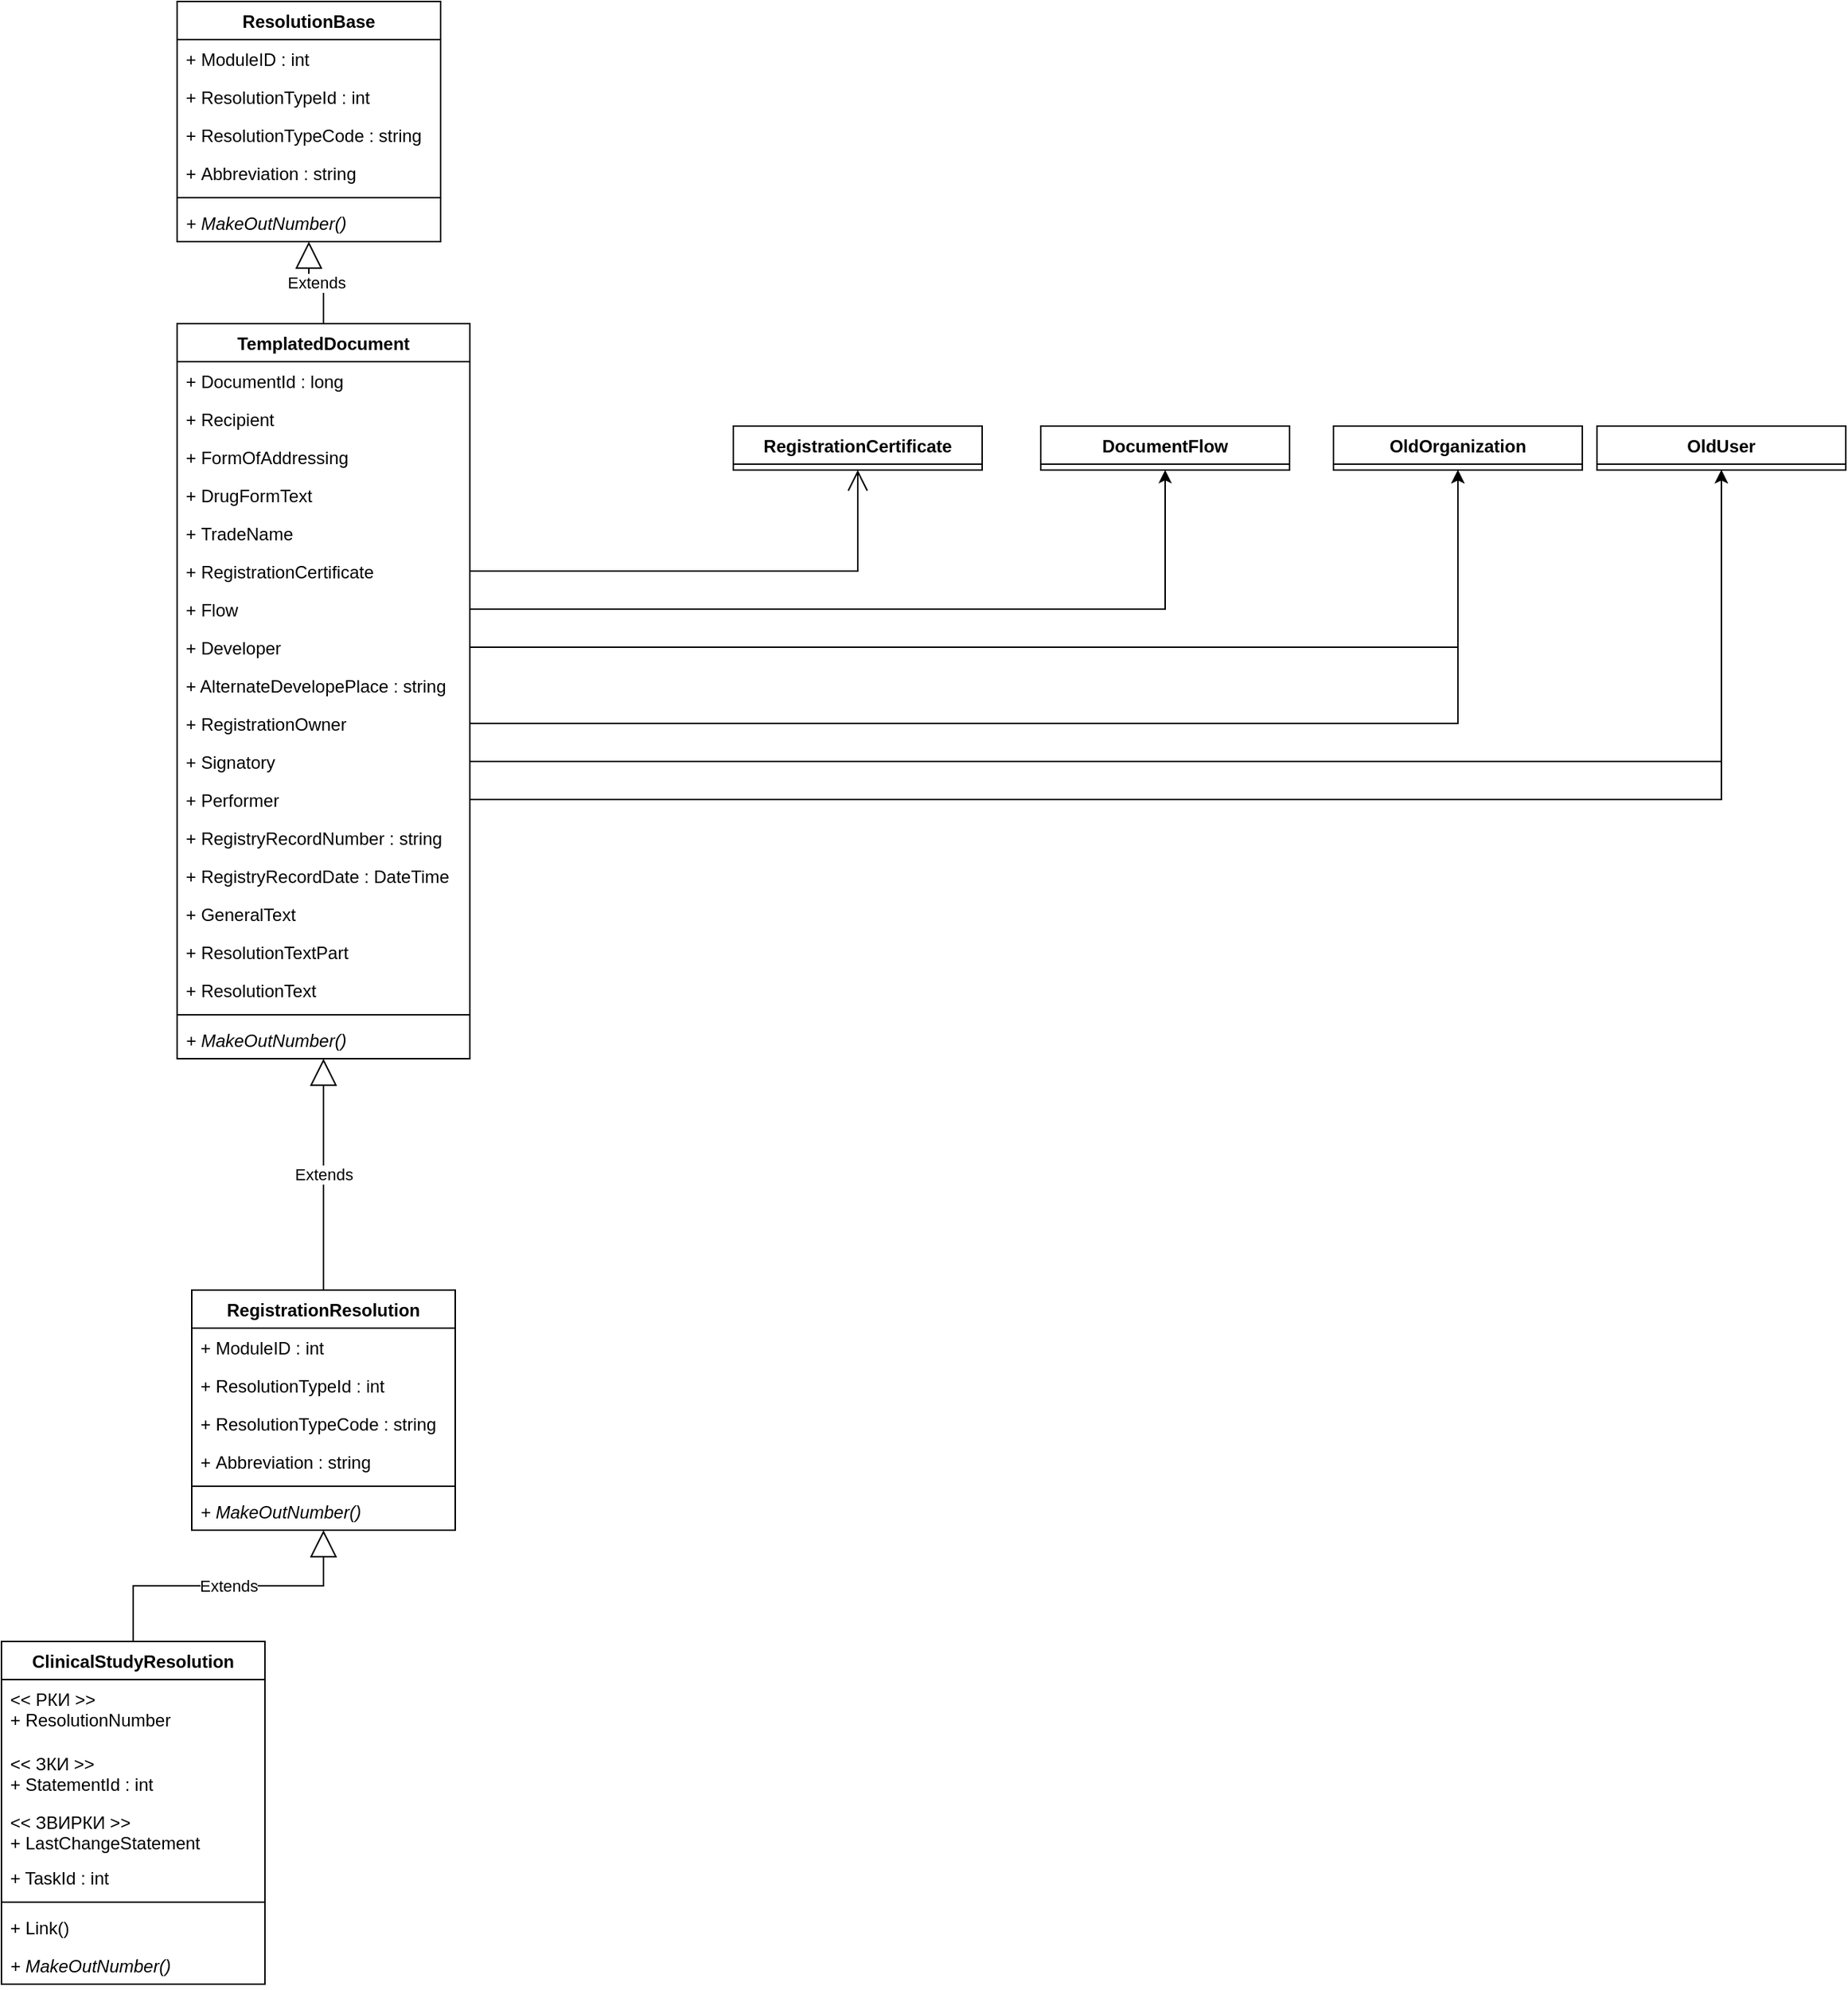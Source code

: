 <mxfile version="20.6.0" type="github">
  <diagram id="jpaH01QrrNPYKbs0xLTw" name="Страница 1">
    <mxGraphModel dx="1233" dy="1970" grid="1" gridSize="10" guides="1" tooltips="1" connect="1" arrows="1" fold="1" page="1" pageScale="1" pageWidth="827" pageHeight="1169" math="0" shadow="0">
      <root>
        <mxCell id="0" />
        <mxCell id="1" parent="0" />
        <mxCell id="X-IGHEl8Y6HBOu0wFlwu-5" value="RegistrationResolution" style="swimlane;fontStyle=1;align=center;verticalAlign=top;childLayout=stackLayout;horizontal=1;startSize=26;horizontalStack=0;resizeParent=1;resizeParentMax=0;resizeLast=0;collapsible=1;marginBottom=0;" vertex="1" parent="1">
          <mxGeometry x="350" y="400" width="180" height="164" as="geometry" />
        </mxCell>
        <mxCell id="X-IGHEl8Y6HBOu0wFlwu-6" value="+ ModuleID : int" style="text;strokeColor=none;fillColor=none;align=left;verticalAlign=top;spacingLeft=4;spacingRight=4;overflow=hidden;rotatable=0;points=[[0,0.5],[1,0.5]];portConstraint=eastwest;" vertex="1" parent="X-IGHEl8Y6HBOu0wFlwu-5">
          <mxGeometry y="26" width="180" height="26" as="geometry" />
        </mxCell>
        <mxCell id="X-IGHEl8Y6HBOu0wFlwu-11" value="+ ResolutionTypeId : int" style="text;strokeColor=none;fillColor=none;align=left;verticalAlign=top;spacingLeft=4;spacingRight=4;overflow=hidden;rotatable=0;points=[[0,0.5],[1,0.5]];portConstraint=eastwest;" vertex="1" parent="X-IGHEl8Y6HBOu0wFlwu-5">
          <mxGeometry y="52" width="180" height="26" as="geometry" />
        </mxCell>
        <mxCell id="X-IGHEl8Y6HBOu0wFlwu-9" value="+ ResolutionTypeCode : string" style="text;strokeColor=none;fillColor=none;align=left;verticalAlign=top;spacingLeft=4;spacingRight=4;overflow=hidden;rotatable=0;points=[[0,0.5],[1,0.5]];portConstraint=eastwest;" vertex="1" parent="X-IGHEl8Y6HBOu0wFlwu-5">
          <mxGeometry y="78" width="180" height="26" as="geometry" />
        </mxCell>
        <mxCell id="X-IGHEl8Y6HBOu0wFlwu-20" value="+ Abbreviation : string" style="text;strokeColor=none;fillColor=none;align=left;verticalAlign=top;spacingLeft=4;spacingRight=4;overflow=hidden;rotatable=0;points=[[0,0.5],[1,0.5]];portConstraint=eastwest;" vertex="1" parent="X-IGHEl8Y6HBOu0wFlwu-5">
          <mxGeometry y="104" width="180" height="26" as="geometry" />
        </mxCell>
        <mxCell id="X-IGHEl8Y6HBOu0wFlwu-7" value="" style="line;strokeWidth=1;fillColor=none;align=left;verticalAlign=middle;spacingTop=-1;spacingLeft=3;spacingRight=3;rotatable=0;labelPosition=right;points=[];portConstraint=eastwest;strokeColor=inherit;" vertex="1" parent="X-IGHEl8Y6HBOu0wFlwu-5">
          <mxGeometry y="130" width="180" height="8" as="geometry" />
        </mxCell>
        <mxCell id="X-IGHEl8Y6HBOu0wFlwu-8" value="+ MakeOutNumber()" style="text;strokeColor=none;fillColor=none;align=left;verticalAlign=top;spacingLeft=4;spacingRight=4;overflow=hidden;rotatable=0;points=[[0,0.5],[1,0.5]];portConstraint=eastwest;fontStyle=2" vertex="1" parent="X-IGHEl8Y6HBOu0wFlwu-5">
          <mxGeometry y="138" width="180" height="26" as="geometry" />
        </mxCell>
        <mxCell id="X-IGHEl8Y6HBOu0wFlwu-13" value="ClinicalStudyResolution" style="swimlane;fontStyle=1;align=center;verticalAlign=top;childLayout=stackLayout;horizontal=1;startSize=26;horizontalStack=0;resizeParent=1;resizeParentMax=0;resizeLast=0;collapsible=1;marginBottom=0;" vertex="1" parent="1">
          <mxGeometry x="220" y="640" width="180" height="234" as="geometry" />
        </mxCell>
        <mxCell id="X-IGHEl8Y6HBOu0wFlwu-14" value="&lt;&lt; РКИ &gt;&gt;&#xa;+ ResolutionNumber" style="text;strokeColor=none;fillColor=none;align=left;verticalAlign=top;spacingLeft=4;spacingRight=4;overflow=hidden;rotatable=0;points=[[0,0.5],[1,0.5]];portConstraint=eastwest;" vertex="1" parent="X-IGHEl8Y6HBOu0wFlwu-13">
          <mxGeometry y="26" width="180" height="44" as="geometry" />
        </mxCell>
        <mxCell id="X-IGHEl8Y6HBOu0wFlwu-12" value="&lt;&lt; ЗКИ &gt;&gt;&#xa;+ StatementId : int" style="text;strokeColor=none;fillColor=none;align=left;verticalAlign=top;spacingLeft=4;spacingRight=4;overflow=hidden;rotatable=0;points=[[0,0.5],[1,0.5]];portConstraint=eastwest;" vertex="1" parent="X-IGHEl8Y6HBOu0wFlwu-13">
          <mxGeometry y="70" width="180" height="40" as="geometry" />
        </mxCell>
        <mxCell id="X-IGHEl8Y6HBOu0wFlwu-10" value="&lt;&lt; ЗВИРКИ &gt;&gt;&#xa;+ LastChangeStatement" style="text;strokeColor=none;fillColor=none;align=left;verticalAlign=top;spacingLeft=4;spacingRight=4;overflow=hidden;rotatable=0;points=[[0,0.5],[1,0.5]];portConstraint=eastwest;" vertex="1" parent="X-IGHEl8Y6HBOu0wFlwu-13">
          <mxGeometry y="110" width="180" height="38" as="geometry" />
        </mxCell>
        <mxCell id="X-IGHEl8Y6HBOu0wFlwu-15" value="+ TaskId : int" style="text;strokeColor=none;fillColor=none;align=left;verticalAlign=top;spacingLeft=4;spacingRight=4;overflow=hidden;rotatable=0;points=[[0,0.5],[1,0.5]];portConstraint=eastwest;" vertex="1" parent="X-IGHEl8Y6HBOu0wFlwu-13">
          <mxGeometry y="148" width="180" height="26" as="geometry" />
        </mxCell>
        <mxCell id="X-IGHEl8Y6HBOu0wFlwu-17" value="" style="line;strokeWidth=1;fillColor=none;align=left;verticalAlign=middle;spacingTop=-1;spacingLeft=3;spacingRight=3;rotatable=0;labelPosition=right;points=[];portConstraint=eastwest;strokeColor=inherit;" vertex="1" parent="X-IGHEl8Y6HBOu0wFlwu-13">
          <mxGeometry y="174" width="180" height="8" as="geometry" />
        </mxCell>
        <mxCell id="X-IGHEl8Y6HBOu0wFlwu-18" value="+ Link()" style="text;strokeColor=none;fillColor=none;align=left;verticalAlign=top;spacingLeft=4;spacingRight=4;overflow=hidden;rotatable=0;points=[[0,0.5],[1,0.5]];portConstraint=eastwest;" vertex="1" parent="X-IGHEl8Y6HBOu0wFlwu-13">
          <mxGeometry y="182" width="180" height="26" as="geometry" />
        </mxCell>
        <mxCell id="X-IGHEl8Y6HBOu0wFlwu-16" value="+ MakeOutNumber()" style="text;strokeColor=none;fillColor=none;align=left;verticalAlign=top;spacingLeft=4;spacingRight=4;overflow=hidden;rotatable=0;points=[[0,0.5],[1,0.5]];portConstraint=eastwest;fontStyle=2" vertex="1" parent="X-IGHEl8Y6HBOu0wFlwu-13">
          <mxGeometry y="208" width="180" height="26" as="geometry" />
        </mxCell>
        <mxCell id="X-IGHEl8Y6HBOu0wFlwu-19" value="Extends" style="endArrow=block;endSize=16;endFill=0;html=1;rounded=0;fontSize=11;edgeStyle=orthogonalEdgeStyle;" edge="1" parent="1" source="X-IGHEl8Y6HBOu0wFlwu-13" target="X-IGHEl8Y6HBOu0wFlwu-5">
          <mxGeometry width="160" relative="1" as="geometry">
            <mxPoint x="240" y="610" as="sourcePoint" />
            <mxPoint x="400" y="610" as="targetPoint" />
          </mxGeometry>
        </mxCell>
        <mxCell id="X-IGHEl8Y6HBOu0wFlwu-21" value="TemplatedDocument" style="swimlane;fontStyle=1;align=center;verticalAlign=top;childLayout=stackLayout;horizontal=1;startSize=26;horizontalStack=0;resizeParent=1;resizeParentMax=0;resizeLast=0;collapsible=1;marginBottom=0;" vertex="1" parent="1">
          <mxGeometry x="340" y="-260" width="200" height="502" as="geometry" />
        </mxCell>
        <mxCell id="X-IGHEl8Y6HBOu0wFlwu-22" value="+ DocumentId : long" style="text;strokeColor=none;fillColor=none;align=left;verticalAlign=top;spacingLeft=4;spacingRight=4;overflow=hidden;rotatable=0;points=[[0,0.5],[1,0.5]];portConstraint=eastwest;" vertex="1" parent="X-IGHEl8Y6HBOu0wFlwu-21">
          <mxGeometry y="26" width="200" height="26" as="geometry" />
        </mxCell>
        <mxCell id="X-IGHEl8Y6HBOu0wFlwu-23" value="+ Recipient" style="text;strokeColor=none;fillColor=none;align=left;verticalAlign=top;spacingLeft=4;spacingRight=4;overflow=hidden;rotatable=0;points=[[0,0.5],[1,0.5]];portConstraint=eastwest;" vertex="1" parent="X-IGHEl8Y6HBOu0wFlwu-21">
          <mxGeometry y="52" width="200" height="26" as="geometry" />
        </mxCell>
        <mxCell id="X-IGHEl8Y6HBOu0wFlwu-24" value="+ FormOfAddressing" style="text;strokeColor=none;fillColor=none;align=left;verticalAlign=top;spacingLeft=4;spacingRight=4;overflow=hidden;rotatable=0;points=[[0,0.5],[1,0.5]];portConstraint=eastwest;" vertex="1" parent="X-IGHEl8Y6HBOu0wFlwu-21">
          <mxGeometry y="78" width="200" height="26" as="geometry" />
        </mxCell>
        <mxCell id="X-IGHEl8Y6HBOu0wFlwu-25" value="+ DrugFormText" style="text;strokeColor=none;fillColor=none;align=left;verticalAlign=top;spacingLeft=4;spacingRight=4;overflow=hidden;rotatable=0;points=[[0,0.5],[1,0.5]];portConstraint=eastwest;" vertex="1" parent="X-IGHEl8Y6HBOu0wFlwu-21">
          <mxGeometry y="104" width="200" height="26" as="geometry" />
        </mxCell>
        <mxCell id="X-IGHEl8Y6HBOu0wFlwu-38" value="+ TradeName" style="text;strokeColor=none;fillColor=none;align=left;verticalAlign=top;spacingLeft=4;spacingRight=4;overflow=hidden;rotatable=0;points=[[0,0.5],[1,0.5]];portConstraint=eastwest;" vertex="1" parent="X-IGHEl8Y6HBOu0wFlwu-21">
          <mxGeometry y="130" width="200" height="26" as="geometry" />
        </mxCell>
        <mxCell id="X-IGHEl8Y6HBOu0wFlwu-39" value="+ RegistrationCertificate" style="text;strokeColor=none;fillColor=none;align=left;verticalAlign=top;spacingLeft=4;spacingRight=4;overflow=hidden;rotatable=0;points=[[0,0.5],[1,0.5]];portConstraint=eastwest;" vertex="1" parent="X-IGHEl8Y6HBOu0wFlwu-21">
          <mxGeometry y="156" width="200" height="26" as="geometry" />
        </mxCell>
        <mxCell id="X-IGHEl8Y6HBOu0wFlwu-50" value="+ Flow" style="text;strokeColor=none;fillColor=none;align=left;verticalAlign=top;spacingLeft=4;spacingRight=4;overflow=hidden;rotatable=0;points=[[0,0.5],[1,0.5]];portConstraint=eastwest;" vertex="1" parent="X-IGHEl8Y6HBOu0wFlwu-21">
          <mxGeometry y="182" width="200" height="26" as="geometry" />
        </mxCell>
        <mxCell id="X-IGHEl8Y6HBOu0wFlwu-56" value="+ Developer" style="text;strokeColor=none;fillColor=none;align=left;verticalAlign=top;spacingLeft=4;spacingRight=4;overflow=hidden;rotatable=0;points=[[0,0.5],[1,0.5]];portConstraint=eastwest;" vertex="1" parent="X-IGHEl8Y6HBOu0wFlwu-21">
          <mxGeometry y="208" width="200" height="26" as="geometry" />
        </mxCell>
        <mxCell id="X-IGHEl8Y6HBOu0wFlwu-62" value="+ AlternateDevelopePlace : string" style="text;strokeColor=none;fillColor=none;align=left;verticalAlign=top;spacingLeft=4;spacingRight=4;overflow=hidden;rotatable=0;points=[[0,0.5],[1,0.5]];portConstraint=eastwest;" vertex="1" parent="X-IGHEl8Y6HBOu0wFlwu-21">
          <mxGeometry y="234" width="200" height="26" as="geometry" />
        </mxCell>
        <mxCell id="X-IGHEl8Y6HBOu0wFlwu-65" value="+ RegistrationOwner" style="text;strokeColor=none;fillColor=none;align=left;verticalAlign=top;spacingLeft=4;spacingRight=4;overflow=hidden;rotatable=0;points=[[0,0.5],[1,0.5]];portConstraint=eastwest;" vertex="1" parent="X-IGHEl8Y6HBOu0wFlwu-21">
          <mxGeometry y="260" width="200" height="26" as="geometry" />
        </mxCell>
        <mxCell id="X-IGHEl8Y6HBOu0wFlwu-63" value="+ Signatory" style="text;strokeColor=none;fillColor=none;align=left;verticalAlign=top;spacingLeft=4;spacingRight=4;overflow=hidden;rotatable=0;points=[[0,0.5],[1,0.5]];portConstraint=eastwest;" vertex="1" parent="X-IGHEl8Y6HBOu0wFlwu-21">
          <mxGeometry y="286" width="200" height="26" as="geometry" />
        </mxCell>
        <mxCell id="X-IGHEl8Y6HBOu0wFlwu-71" value="+ Performer" style="text;strokeColor=none;fillColor=none;align=left;verticalAlign=top;spacingLeft=4;spacingRight=4;overflow=hidden;rotatable=0;points=[[0,0.5],[1,0.5]];portConstraint=eastwest;" vertex="1" parent="X-IGHEl8Y6HBOu0wFlwu-21">
          <mxGeometry y="312" width="200" height="26" as="geometry" />
        </mxCell>
        <mxCell id="X-IGHEl8Y6HBOu0wFlwu-73" value="+ RegistryRecordNumber : string" style="text;strokeColor=none;fillColor=none;align=left;verticalAlign=top;spacingLeft=4;spacingRight=4;overflow=hidden;rotatable=0;points=[[0,0.5],[1,0.5]];portConstraint=eastwest;" vertex="1" parent="X-IGHEl8Y6HBOu0wFlwu-21">
          <mxGeometry y="338" width="200" height="26" as="geometry" />
        </mxCell>
        <mxCell id="X-IGHEl8Y6HBOu0wFlwu-74" value="+ RegistryRecordDate : DateTime" style="text;strokeColor=none;fillColor=none;align=left;verticalAlign=top;spacingLeft=4;spacingRight=4;overflow=hidden;rotatable=0;points=[[0,0.5],[1,0.5]];portConstraint=eastwest;" vertex="1" parent="X-IGHEl8Y6HBOu0wFlwu-21">
          <mxGeometry y="364" width="200" height="26" as="geometry" />
        </mxCell>
        <mxCell id="X-IGHEl8Y6HBOu0wFlwu-75" value="+ GeneralText" style="text;strokeColor=none;fillColor=none;align=left;verticalAlign=top;spacingLeft=4;spacingRight=4;overflow=hidden;rotatable=0;points=[[0,0.5],[1,0.5]];portConstraint=eastwest;" vertex="1" parent="X-IGHEl8Y6HBOu0wFlwu-21">
          <mxGeometry y="390" width="200" height="26" as="geometry" />
        </mxCell>
        <mxCell id="X-IGHEl8Y6HBOu0wFlwu-76" value="+ ResolutionTextPart" style="text;strokeColor=none;fillColor=none;align=left;verticalAlign=top;spacingLeft=4;spacingRight=4;overflow=hidden;rotatable=0;points=[[0,0.5],[1,0.5]];portConstraint=eastwest;" vertex="1" parent="X-IGHEl8Y6HBOu0wFlwu-21">
          <mxGeometry y="416" width="200" height="26" as="geometry" />
        </mxCell>
        <mxCell id="X-IGHEl8Y6HBOu0wFlwu-77" value="+ ResolutionText" style="text;strokeColor=none;fillColor=none;align=left;verticalAlign=top;spacingLeft=4;spacingRight=4;overflow=hidden;rotatable=0;points=[[0,0.5],[1,0.5]];portConstraint=eastwest;" vertex="1" parent="X-IGHEl8Y6HBOu0wFlwu-21">
          <mxGeometry y="442" width="200" height="26" as="geometry" />
        </mxCell>
        <mxCell id="X-IGHEl8Y6HBOu0wFlwu-26" value="" style="line;strokeWidth=1;fillColor=none;align=left;verticalAlign=middle;spacingTop=-1;spacingLeft=3;spacingRight=3;rotatable=0;labelPosition=right;points=[];portConstraint=eastwest;strokeColor=inherit;" vertex="1" parent="X-IGHEl8Y6HBOu0wFlwu-21">
          <mxGeometry y="468" width="200" height="8" as="geometry" />
        </mxCell>
        <mxCell id="X-IGHEl8Y6HBOu0wFlwu-27" value="+ MakeOutNumber()" style="text;strokeColor=none;fillColor=none;align=left;verticalAlign=top;spacingLeft=4;spacingRight=4;overflow=hidden;rotatable=0;points=[[0,0.5],[1,0.5]];portConstraint=eastwest;fontStyle=2" vertex="1" parent="X-IGHEl8Y6HBOu0wFlwu-21">
          <mxGeometry y="476" width="200" height="26" as="geometry" />
        </mxCell>
        <mxCell id="X-IGHEl8Y6HBOu0wFlwu-28" value="Extends" style="endArrow=block;endSize=16;endFill=0;html=1;rounded=0;fontSize=11;edgeStyle=orthogonalEdgeStyle;" edge="1" parent="1" source="X-IGHEl8Y6HBOu0wFlwu-5" target="X-IGHEl8Y6HBOu0wFlwu-21">
          <mxGeometry width="160" relative="1" as="geometry">
            <mxPoint x="320" y="650" as="sourcePoint" />
            <mxPoint x="430" y="544" as="targetPoint" />
          </mxGeometry>
        </mxCell>
        <mxCell id="X-IGHEl8Y6HBOu0wFlwu-29" value="ResolutionBase" style="swimlane;fontStyle=1;align=center;verticalAlign=top;childLayout=stackLayout;horizontal=1;startSize=26;horizontalStack=0;resizeParent=1;resizeParentMax=0;resizeLast=0;collapsible=1;marginBottom=0;" vertex="1" parent="1">
          <mxGeometry x="340" y="-480" width="180" height="164" as="geometry" />
        </mxCell>
        <mxCell id="X-IGHEl8Y6HBOu0wFlwu-30" value="+ ModuleID : int" style="text;strokeColor=none;fillColor=none;align=left;verticalAlign=top;spacingLeft=4;spacingRight=4;overflow=hidden;rotatable=0;points=[[0,0.5],[1,0.5]];portConstraint=eastwest;" vertex="1" parent="X-IGHEl8Y6HBOu0wFlwu-29">
          <mxGeometry y="26" width="180" height="26" as="geometry" />
        </mxCell>
        <mxCell id="X-IGHEl8Y6HBOu0wFlwu-31" value="+ ResolutionTypeId : int" style="text;strokeColor=none;fillColor=none;align=left;verticalAlign=top;spacingLeft=4;spacingRight=4;overflow=hidden;rotatable=0;points=[[0,0.5],[1,0.5]];portConstraint=eastwest;" vertex="1" parent="X-IGHEl8Y6HBOu0wFlwu-29">
          <mxGeometry y="52" width="180" height="26" as="geometry" />
        </mxCell>
        <mxCell id="X-IGHEl8Y6HBOu0wFlwu-32" value="+ ResolutionTypeCode : string" style="text;strokeColor=none;fillColor=none;align=left;verticalAlign=top;spacingLeft=4;spacingRight=4;overflow=hidden;rotatable=0;points=[[0,0.5],[1,0.5]];portConstraint=eastwest;" vertex="1" parent="X-IGHEl8Y6HBOu0wFlwu-29">
          <mxGeometry y="78" width="180" height="26" as="geometry" />
        </mxCell>
        <mxCell id="X-IGHEl8Y6HBOu0wFlwu-33" value="+ Abbreviation : string" style="text;strokeColor=none;fillColor=none;align=left;verticalAlign=top;spacingLeft=4;spacingRight=4;overflow=hidden;rotatable=0;points=[[0,0.5],[1,0.5]];portConstraint=eastwest;" vertex="1" parent="X-IGHEl8Y6HBOu0wFlwu-29">
          <mxGeometry y="104" width="180" height="26" as="geometry" />
        </mxCell>
        <mxCell id="X-IGHEl8Y6HBOu0wFlwu-34" value="" style="line;strokeWidth=1;fillColor=none;align=left;verticalAlign=middle;spacingTop=-1;spacingLeft=3;spacingRight=3;rotatable=0;labelPosition=right;points=[];portConstraint=eastwest;strokeColor=inherit;" vertex="1" parent="X-IGHEl8Y6HBOu0wFlwu-29">
          <mxGeometry y="130" width="180" height="8" as="geometry" />
        </mxCell>
        <mxCell id="X-IGHEl8Y6HBOu0wFlwu-35" value="+ MakeOutNumber()" style="text;strokeColor=none;fillColor=none;align=left;verticalAlign=top;spacingLeft=4;spacingRight=4;overflow=hidden;rotatable=0;points=[[0,0.5],[1,0.5]];portConstraint=eastwest;fontStyle=2" vertex="1" parent="X-IGHEl8Y6HBOu0wFlwu-29">
          <mxGeometry y="138" width="180" height="26" as="geometry" />
        </mxCell>
        <mxCell id="X-IGHEl8Y6HBOu0wFlwu-36" value="Extends" style="endArrow=block;endSize=16;endFill=0;html=1;rounded=0;fontSize=11;edgeStyle=orthogonalEdgeStyle;" edge="1" parent="1" source="X-IGHEl8Y6HBOu0wFlwu-21" target="X-IGHEl8Y6HBOu0wFlwu-29">
          <mxGeometry width="160" relative="1" as="geometry">
            <mxPoint x="430" y="380" as="sourcePoint" />
            <mxPoint x="430" y="274" as="targetPoint" />
          </mxGeometry>
        </mxCell>
        <mxCell id="X-IGHEl8Y6HBOu0wFlwu-40" value="RegistrationCertificate" style="swimlane;fontStyle=1;align=center;verticalAlign=top;childLayout=stackLayout;horizontal=1;startSize=26;horizontalStack=0;resizeParent=1;resizeParentMax=0;resizeLast=0;collapsible=1;marginBottom=0;" vertex="1" collapsed="1" parent="1">
          <mxGeometry x="720" y="-190" width="170" height="30" as="geometry">
            <mxRectangle x="647" y="70" width="180" height="86" as="alternateBounds" />
          </mxGeometry>
        </mxCell>
        <mxCell id="X-IGHEl8Y6HBOu0wFlwu-46" value="+ " style="text;strokeColor=none;fillColor=none;align=left;verticalAlign=top;spacingLeft=4;spacingRight=4;overflow=hidden;rotatable=0;points=[[0,0.5],[1,0.5]];portConstraint=eastwest;" vertex="1" parent="X-IGHEl8Y6HBOu0wFlwu-40">
          <mxGeometry y="26" width="180" height="26" as="geometry" />
        </mxCell>
        <mxCell id="X-IGHEl8Y6HBOu0wFlwu-47" value="" style="line;strokeWidth=1;fillColor=none;align=left;verticalAlign=middle;spacingTop=-1;spacingLeft=3;spacingRight=3;rotatable=0;labelPosition=right;points=[];portConstraint=eastwest;strokeColor=inherit;" vertex="1" parent="X-IGHEl8Y6HBOu0wFlwu-40">
          <mxGeometry y="52" width="180" height="8" as="geometry" />
        </mxCell>
        <mxCell id="X-IGHEl8Y6HBOu0wFlwu-48" value="+ " style="text;strokeColor=none;fillColor=none;align=left;verticalAlign=top;spacingLeft=4;spacingRight=4;overflow=hidden;rotatable=0;points=[[0,0.5],[1,0.5]];portConstraint=eastwest;fontStyle=2" vertex="1" parent="X-IGHEl8Y6HBOu0wFlwu-40">
          <mxGeometry y="60" width="180" height="26" as="geometry" />
        </mxCell>
        <mxCell id="X-IGHEl8Y6HBOu0wFlwu-49" value="" style="endArrow=open;endFill=1;endSize=12;html=1;rounded=0;fontSize=11;edgeStyle=orthogonalEdgeStyle;" edge="1" parent="1" source="X-IGHEl8Y6HBOu0wFlwu-39" target="X-IGHEl8Y6HBOu0wFlwu-40">
          <mxGeometry width="160" relative="1" as="geometry">
            <mxPoint x="240" y="160" as="sourcePoint" />
            <mxPoint x="400" y="160" as="targetPoint" />
          </mxGeometry>
        </mxCell>
        <mxCell id="X-IGHEl8Y6HBOu0wFlwu-51" value="DocumentFlow" style="swimlane;fontStyle=1;align=center;verticalAlign=top;childLayout=stackLayout;horizontal=1;startSize=26;horizontalStack=0;resizeParent=1;resizeParentMax=0;resizeLast=0;collapsible=1;marginBottom=0;" vertex="1" collapsed="1" parent="1">
          <mxGeometry x="930" y="-190" width="170" height="30" as="geometry">
            <mxRectangle x="647" y="70" width="180" height="86" as="alternateBounds" />
          </mxGeometry>
        </mxCell>
        <mxCell id="X-IGHEl8Y6HBOu0wFlwu-52" value="+ " style="text;strokeColor=none;fillColor=none;align=left;verticalAlign=top;spacingLeft=4;spacingRight=4;overflow=hidden;rotatable=0;points=[[0,0.5],[1,0.5]];portConstraint=eastwest;" vertex="1" parent="X-IGHEl8Y6HBOu0wFlwu-51">
          <mxGeometry y="26" width="180" height="26" as="geometry" />
        </mxCell>
        <mxCell id="X-IGHEl8Y6HBOu0wFlwu-53" value="" style="line;strokeWidth=1;fillColor=none;align=left;verticalAlign=middle;spacingTop=-1;spacingLeft=3;spacingRight=3;rotatable=0;labelPosition=right;points=[];portConstraint=eastwest;strokeColor=inherit;" vertex="1" parent="X-IGHEl8Y6HBOu0wFlwu-51">
          <mxGeometry y="52" width="180" height="8" as="geometry" />
        </mxCell>
        <mxCell id="X-IGHEl8Y6HBOu0wFlwu-54" value="+ " style="text;strokeColor=none;fillColor=none;align=left;verticalAlign=top;spacingLeft=4;spacingRight=4;overflow=hidden;rotatable=0;points=[[0,0.5],[1,0.5]];portConstraint=eastwest;fontStyle=2" vertex="1" parent="X-IGHEl8Y6HBOu0wFlwu-51">
          <mxGeometry y="60" width="180" height="26" as="geometry" />
        </mxCell>
        <mxCell id="X-IGHEl8Y6HBOu0wFlwu-55" style="edgeStyle=orthogonalEdgeStyle;rounded=0;orthogonalLoop=1;jettySize=auto;html=1;fontSize=11;" edge="1" parent="1" source="X-IGHEl8Y6HBOu0wFlwu-50" target="X-IGHEl8Y6HBOu0wFlwu-51">
          <mxGeometry relative="1" as="geometry" />
        </mxCell>
        <mxCell id="X-IGHEl8Y6HBOu0wFlwu-57" value="OldOrganization" style="swimlane;fontStyle=1;align=center;verticalAlign=top;childLayout=stackLayout;horizontal=1;startSize=26;horizontalStack=0;resizeParent=1;resizeParentMax=0;resizeLast=0;collapsible=1;marginBottom=0;" vertex="1" collapsed="1" parent="1">
          <mxGeometry x="1130" y="-190" width="170" height="30" as="geometry">
            <mxRectangle x="647" y="70" width="180" height="86" as="alternateBounds" />
          </mxGeometry>
        </mxCell>
        <mxCell id="X-IGHEl8Y6HBOu0wFlwu-58" value="+ " style="text;strokeColor=none;fillColor=none;align=left;verticalAlign=top;spacingLeft=4;spacingRight=4;overflow=hidden;rotatable=0;points=[[0,0.5],[1,0.5]];portConstraint=eastwest;" vertex="1" parent="X-IGHEl8Y6HBOu0wFlwu-57">
          <mxGeometry y="26" width="180" height="26" as="geometry" />
        </mxCell>
        <mxCell id="X-IGHEl8Y6HBOu0wFlwu-59" value="" style="line;strokeWidth=1;fillColor=none;align=left;verticalAlign=middle;spacingTop=-1;spacingLeft=3;spacingRight=3;rotatable=0;labelPosition=right;points=[];portConstraint=eastwest;strokeColor=inherit;" vertex="1" parent="X-IGHEl8Y6HBOu0wFlwu-57">
          <mxGeometry y="52" width="180" height="8" as="geometry" />
        </mxCell>
        <mxCell id="X-IGHEl8Y6HBOu0wFlwu-60" value="+ " style="text;strokeColor=none;fillColor=none;align=left;verticalAlign=top;spacingLeft=4;spacingRight=4;overflow=hidden;rotatable=0;points=[[0,0.5],[1,0.5]];portConstraint=eastwest;fontStyle=2" vertex="1" parent="X-IGHEl8Y6HBOu0wFlwu-57">
          <mxGeometry y="60" width="180" height="26" as="geometry" />
        </mxCell>
        <mxCell id="X-IGHEl8Y6HBOu0wFlwu-61" style="edgeStyle=orthogonalEdgeStyle;rounded=0;orthogonalLoop=1;jettySize=auto;html=1;fontSize=11;" edge="1" parent="1" source="X-IGHEl8Y6HBOu0wFlwu-56" target="X-IGHEl8Y6HBOu0wFlwu-57">
          <mxGeometry relative="1" as="geometry" />
        </mxCell>
        <mxCell id="X-IGHEl8Y6HBOu0wFlwu-64" style="edgeStyle=orthogonalEdgeStyle;rounded=0;orthogonalLoop=1;jettySize=auto;html=1;fontSize=11;" edge="1" parent="1" source="X-IGHEl8Y6HBOu0wFlwu-65" target="X-IGHEl8Y6HBOu0wFlwu-57">
          <mxGeometry relative="1" as="geometry" />
        </mxCell>
        <mxCell id="X-IGHEl8Y6HBOu0wFlwu-66" value="OldUser" style="swimlane;fontStyle=1;align=center;verticalAlign=top;childLayout=stackLayout;horizontal=1;startSize=26;horizontalStack=0;resizeParent=1;resizeParentMax=0;resizeLast=0;collapsible=1;marginBottom=0;" vertex="1" collapsed="1" parent="1">
          <mxGeometry x="1310" y="-190" width="170" height="30" as="geometry">
            <mxRectangle x="647" y="70" width="180" height="86" as="alternateBounds" />
          </mxGeometry>
        </mxCell>
        <mxCell id="X-IGHEl8Y6HBOu0wFlwu-67" value="+ " style="text;strokeColor=none;fillColor=none;align=left;verticalAlign=top;spacingLeft=4;spacingRight=4;overflow=hidden;rotatable=0;points=[[0,0.5],[1,0.5]];portConstraint=eastwest;" vertex="1" parent="X-IGHEl8Y6HBOu0wFlwu-66">
          <mxGeometry y="26" width="180" height="26" as="geometry" />
        </mxCell>
        <mxCell id="X-IGHEl8Y6HBOu0wFlwu-68" value="" style="line;strokeWidth=1;fillColor=none;align=left;verticalAlign=middle;spacingTop=-1;spacingLeft=3;spacingRight=3;rotatable=0;labelPosition=right;points=[];portConstraint=eastwest;strokeColor=inherit;" vertex="1" parent="X-IGHEl8Y6HBOu0wFlwu-66">
          <mxGeometry y="52" width="180" height="8" as="geometry" />
        </mxCell>
        <mxCell id="X-IGHEl8Y6HBOu0wFlwu-69" value="+ " style="text;strokeColor=none;fillColor=none;align=left;verticalAlign=top;spacingLeft=4;spacingRight=4;overflow=hidden;rotatable=0;points=[[0,0.5],[1,0.5]];portConstraint=eastwest;fontStyle=2" vertex="1" parent="X-IGHEl8Y6HBOu0wFlwu-66">
          <mxGeometry y="60" width="180" height="26" as="geometry" />
        </mxCell>
        <mxCell id="X-IGHEl8Y6HBOu0wFlwu-70" style="edgeStyle=orthogonalEdgeStyle;rounded=0;orthogonalLoop=1;jettySize=auto;html=1;fontSize=11;" edge="1" parent="1" source="X-IGHEl8Y6HBOu0wFlwu-63" target="X-IGHEl8Y6HBOu0wFlwu-66">
          <mxGeometry relative="1" as="geometry">
            <mxPoint x="550" y="269" as="sourcePoint" />
            <mxPoint x="1225" as="targetPoint" />
          </mxGeometry>
        </mxCell>
        <mxCell id="X-IGHEl8Y6HBOu0wFlwu-72" style="edgeStyle=orthogonalEdgeStyle;rounded=0;orthogonalLoop=1;jettySize=auto;html=1;fontSize=11;" edge="1" parent="1" source="X-IGHEl8Y6HBOu0wFlwu-71" target="X-IGHEl8Y6HBOu0wFlwu-66">
          <mxGeometry relative="1" as="geometry" />
        </mxCell>
      </root>
    </mxGraphModel>
  </diagram>
</mxfile>
